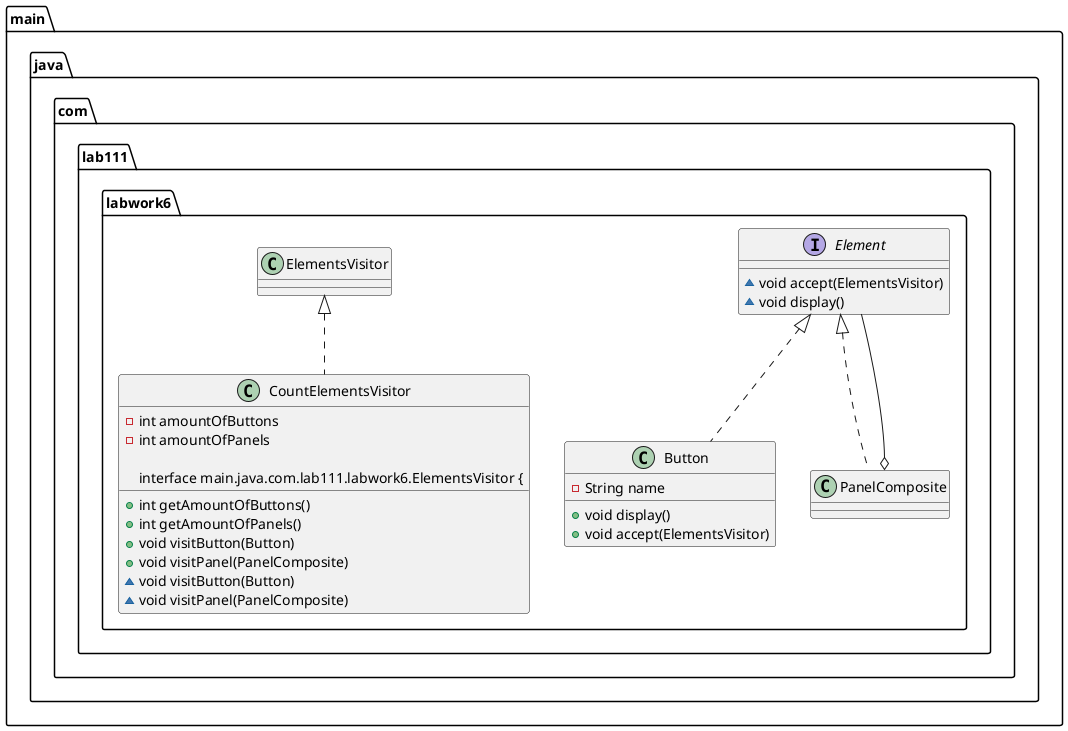 @startuml


interface main.java.com.lab111.labwork6.Element {
~ void accept(ElementsVisitor)
~ void display()
}

class main.java.com.lab111.labwork6.CountElementsVisitor {
- int amountOfButtons
- int amountOfPanels
+ int getAmountOfButtons()
+ int getAmountOfPanels()
+ void visitButton(Button)
+ void visitPanel(PanelComposite)

interface main.java.com.lab111.labwork6.ElementsVisitor {
~ void visitButton(Button)
~ void visitPanel(PanelComposite)
}
class main.java.com.lab111.labwork6.Button {
- String name
+ void display()
+ void accept(ElementsVisitor)
}



main.java.com.lab111.labwork6.Element <|.. main.java.com.lab111.labwork6.PanelComposite
main.java.com.lab111.labwork6.ElementsVisitor <|.. main.java.com.lab111.labwork6.CountElementsVisitor
main.java.com.lab111.labwork6.Element <|.. main.java.com.lab111.labwork6.Button
main.java.com.lab111.labwork6.PanelComposite o-- main.java.com.lab111.labwork6.Element
@enduml